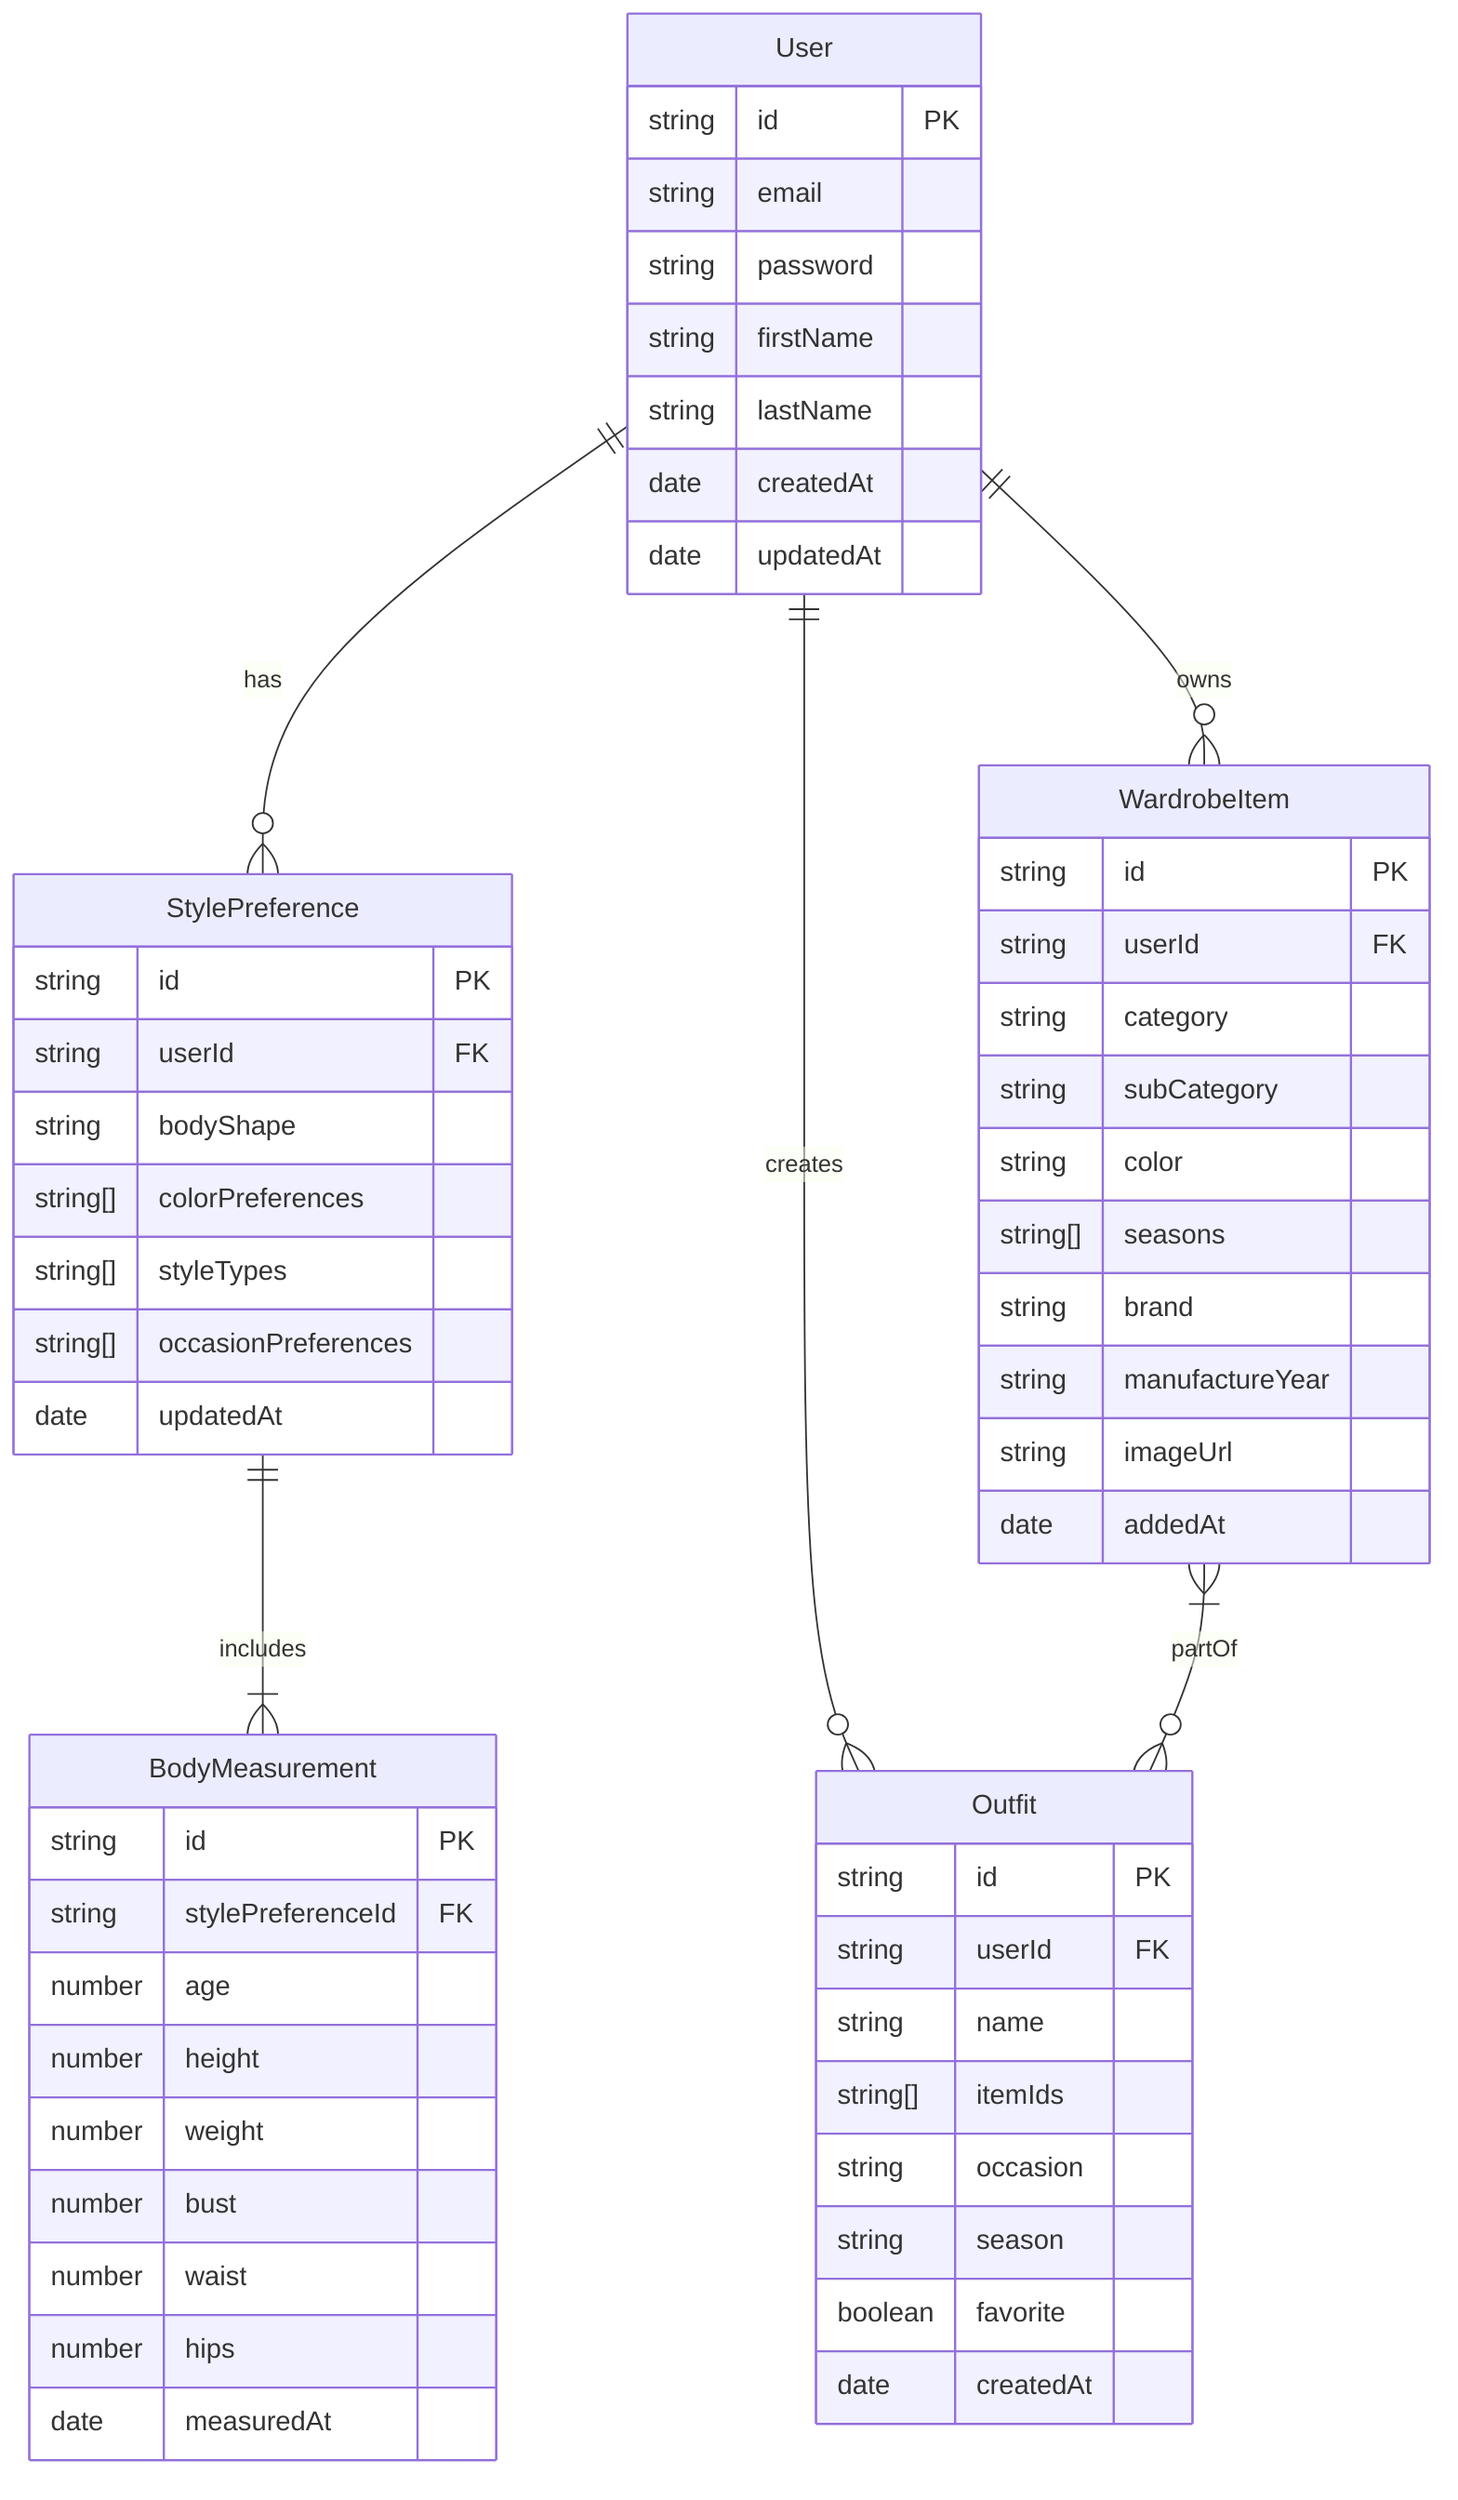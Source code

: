 erDiagram
    User ||--o{ StylePreference : has
    User ||--o{ WardrobeItem : owns
    User ||--o{ Outfit : creates
    StylePreference ||--|{ BodyMeasurement : includes
    WardrobeItem }|--o{ Outfit : partOf


    User {
        string id PK
        string email
        string password
        string firstName
        string lastName
        date createdAt
        date updatedAt
    }
    
    StylePreference {
        string id PK
        string userId FK
        string bodyShape
        string[] colorPreferences
        string[] styleTypes
        string[] occasionPreferences
        date updatedAt
    }

    BodyMeasurement {
        string id PK
        string stylePreferenceId FK
        number age
        number height
        number weight
        number bust
        number waist
        number hips
        date measuredAt
    }


    WardrobeItem {
        string id PK
        string userId FK
        string category
        string subCategory
        string color
        string[] seasons
        string brand
        string manufactureYear
        string imageUrl
        date addedAt

    }

    Outfit {
        string id PK
        string userId FK
        string name
        string[] itemIds
        string occasion
        string season
        boolean favorite
        date createdAt
    }